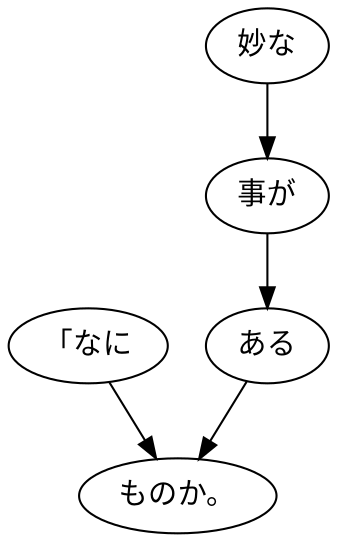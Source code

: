 digraph graph6027 {
	node0 [label="「なに"];
	node1 [label="妙な"];
	node2 [label="事が"];
	node3 [label="ある"];
	node4 [label="ものか。"];
	node0 -> node4;
	node1 -> node2;
	node2 -> node3;
	node3 -> node4;
}
